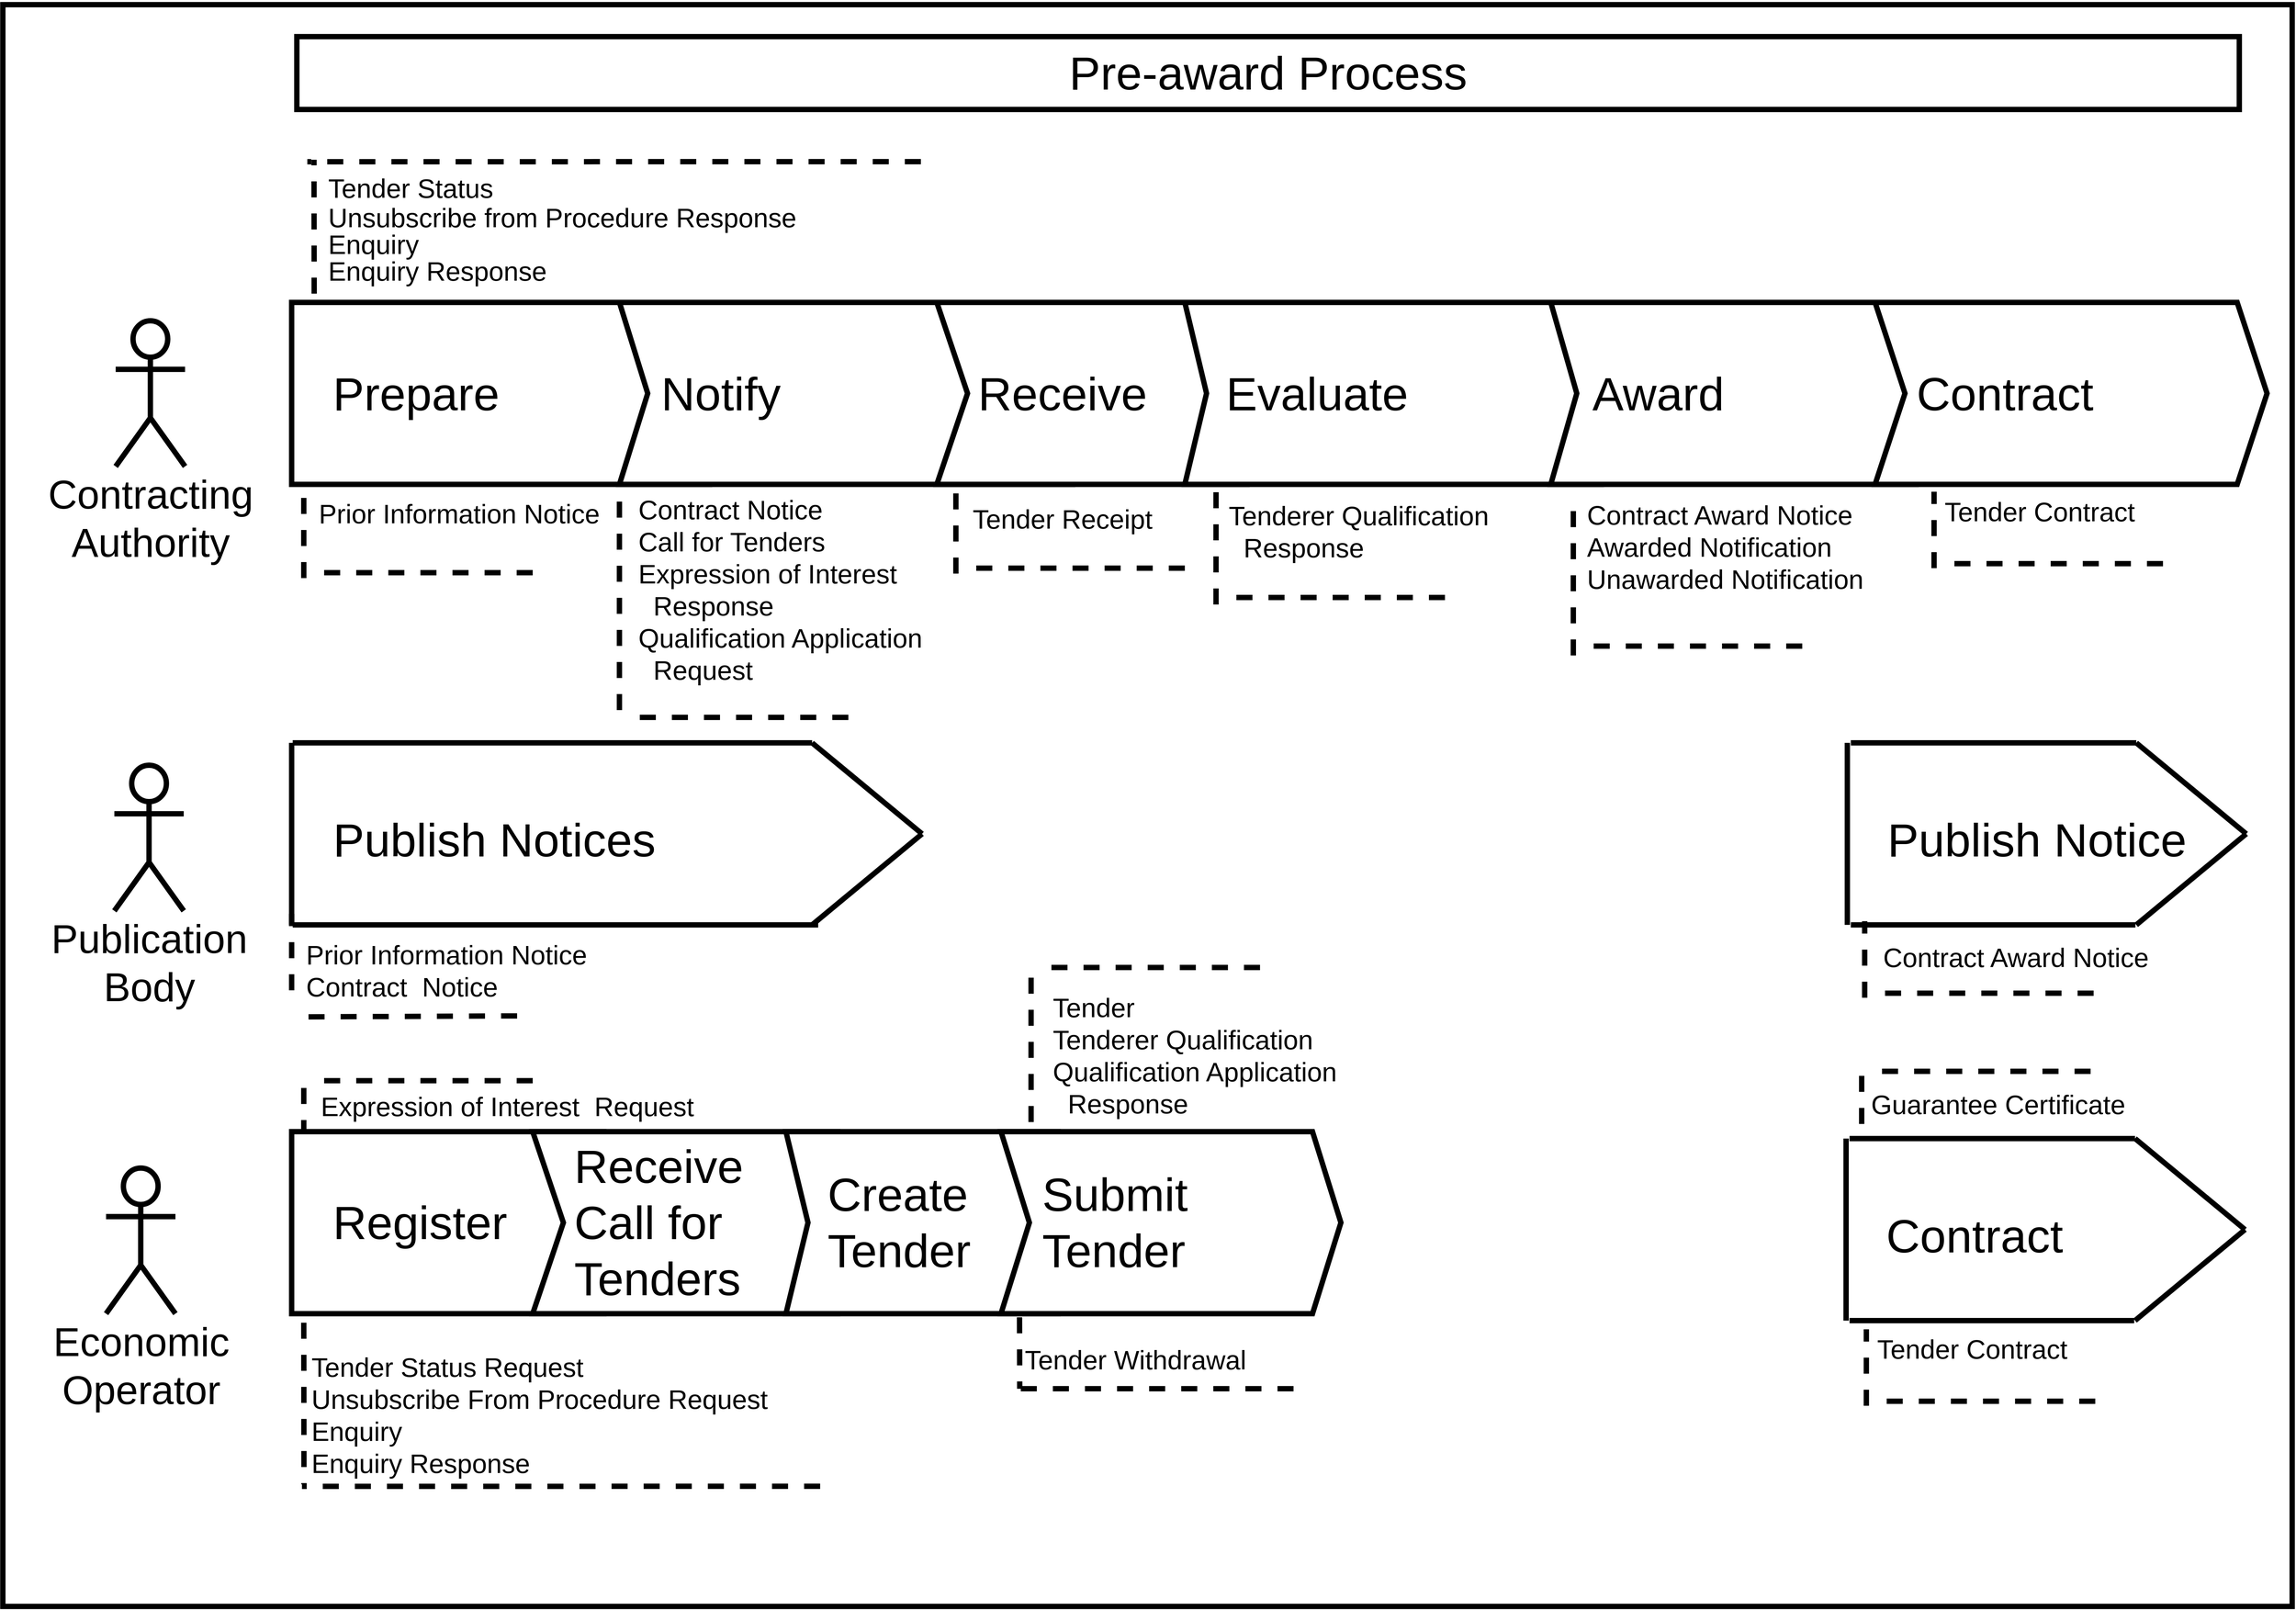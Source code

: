 <mxfile version="13.0.3" type="device"><diagram id="BgmOVUaYgXnzVTndWvs_" name="Page-1"><mxGraphModel dx="4020" dy="3016" grid="0" gridSize="10" guides="0" tooltips="1" connect="0" arrows="0" fold="1" page="0" pageScale="1" pageWidth="200" pageHeight="400" math="0" shadow="0"><root><mxCell id="0"/><mxCell id="1" parent="0"/><mxCell id="N6btUIs3AW424fkej8zW-206" value="" style="group" vertex="1" connectable="0" parent="1"><mxGeometry x="1594" y="115.36" width="3424.52" height="2396.64" as="geometry"/></mxCell><mxCell id="N6btUIs3AW424fkej8zW-104" value="" style="group" vertex="1" connectable="0" parent="N6btUIs3AW424fkej8zW-206"><mxGeometry width="3424.52" height="2396.64" as="geometry"/></mxCell><mxCell id="N6btUIs3AW424fkej8zW-105" value="" style="group;strokeWidth=8;" vertex="1" connectable="0" parent="N6btUIs3AW424fkej8zW-104"><mxGeometry width="3424.52" height="2396.64" as="geometry"/></mxCell><mxCell id="N6btUIs3AW424fkej8zW-106" value="" style="group;strokeWidth=8;" vertex="1" connectable="0" parent="N6btUIs3AW424fkej8zW-105"><mxGeometry width="3424.52" height="2396.64" as="geometry"/></mxCell><mxCell id="N6btUIs3AW424fkej8zW-107" value="" style="rounded=0;whiteSpace=wrap;html=1;fillColor=none;container=0;fontStyle=0;fontSize=40;strokeWidth=8;" vertex="1" parent="N6btUIs3AW424fkej8zW-106"><mxGeometry x="1.268" y="6.64" width="3424.52" height="2396.64" as="geometry"/></mxCell><mxCell id="N6btUIs3AW424fkej8zW-108" value="&lt;span style=&quot;font-size: 40px;&quot;&gt;Prior Information Notice&lt;/span&gt;" style="text;html=1;align=left;verticalAlign=middle;resizable=0;points=[];autosize=1;fontSize=40;strokeWidth=8;" vertex="1" parent="N6btUIs3AW424fkej8zW-106"><mxGeometry x="471.535" y="741.526" width="430" height="52" as="geometry"/></mxCell><mxCell id="N6btUIs3AW424fkej8zW-109" value="&lt;p style=&quot;line-height: 110%; font-size: 40px;&quot;&gt;&lt;/p&gt;&lt;div style=&quot;font-size: 40px;&quot;&gt;&lt;font style=&quot;font-size: 40px;&quot;&gt;Contract Notice&lt;/font&gt;&lt;/div&gt;&lt;div style=&quot;font-size: 40px;&quot;&gt;&lt;font style=&quot;font-size: 40px;&quot;&gt;Call for Tenders&lt;/font&gt;&lt;/div&gt;&lt;div style=&quot;font-size: 40px;&quot;&gt;&lt;font style=&quot;font-size: 40px;&quot;&gt;Expression of Interest&lt;/font&gt;&lt;/div&gt;&lt;div style=&quot;font-size: 40px;&quot;&gt;&lt;font style=&quot;font-size: 40px;&quot;&gt;&amp;nbsp; Response&lt;/font&gt;&lt;/div&gt;&lt;div style=&quot;font-size: 40px;&quot;&gt;&lt;font style=&quot;font-size: 40px;&quot;&gt;Qualification Application&lt;/font&gt;&lt;/div&gt;&lt;div style=&quot;font-size: 40px;&quot;&gt;&lt;font style=&quot;font-size: 40px;&quot;&gt;&amp;nbsp; Request&lt;/font&gt;&lt;/div&gt;&lt;p style=&quot;font-size: 40px;&quot;&gt;&lt;/p&gt;" style="text;html=1;align=left;verticalAlign=middle;resizable=0;points=[];autosize=1;fontSize=40;strokeWidth=8;" vertex="1" parent="N6btUIs3AW424fkej8zW-106"><mxGeometry x="950.139" y="695.286" width="435" height="372" as="geometry"/></mxCell><mxCell id="N6btUIs3AW424fkej8zW-110" value="&lt;p style=&quot;line-height: 110%; font-size: 40px;&quot;&gt;&lt;/p&gt;&lt;div style=&quot;font-size: 40px;&quot;&gt;&lt;font style=&quot;font-size: 40px;&quot;&gt;Contract Award Notice&lt;/font&gt;&lt;/div&gt;&lt;div style=&quot;font-size: 40px;&quot;&gt;Awarded Notification&lt;/div&gt;&lt;div style=&quot;font-size: 40px;&quot;&gt;Unawarded Notification&lt;/div&gt;&lt;p style=&quot;font-size: 40px;&quot;&gt;&lt;/p&gt;" style="text;html=1;align=left;verticalAlign=middle;resizable=0;points=[];autosize=1;fontSize=40;strokeWidth=8;" vertex="1" parent="N6btUIs3AW424fkej8zW-106"><mxGeometry x="2369.13" y="703.699" width="424" height="228" as="geometry"/></mxCell><mxCell id="N6btUIs3AW424fkej8zW-111" value="&lt;span style=&quot;font-size: 40px;&quot;&gt;Tender Receipt&lt;br style=&quot;font-size: 40px;&quot;&gt;&lt;/span&gt;" style="text;html=1;align=left;verticalAlign=middle;resizable=0;points=[];autosize=1;fontSize=40;strokeWidth=8;" vertex="1" parent="N6btUIs3AW424fkej8zW-106"><mxGeometry x="1449.726" y="749.933" width="279" height="52" as="geometry"/></mxCell><mxCell id="N6btUIs3AW424fkej8zW-112" value="&lt;p style=&quot;line-height: 110%; font-size: 40px;&quot;&gt;&lt;/p&gt;&lt;div style=&quot;font-size: 40px;&quot;&gt;&lt;span style=&quot;font-size: 40px;&quot;&gt;Expression of Interest&lt;/span&gt;&lt;span style=&quot;font-size: 40px;&quot;&gt;&amp;nbsp; Request&lt;/span&gt;&lt;/div&gt;&lt;p style=&quot;font-size: 40px;&quot;&gt;&lt;/p&gt;" style="text;html=1;align=left;verticalAlign=middle;resizable=0;points=[];autosize=1;fontSize=40;strokeWidth=8;" vertex="1" parent="N6btUIs3AW424fkej8zW-106"><mxGeometry x="474.68" y="1588.644" width="568" height="132" as="geometry"/></mxCell><mxCell id="N6btUIs3AW424fkej8zW-113" value="&lt;p style=&quot;line-height: 110%; font-size: 40px;&quot;&gt;&lt;/p&gt;&lt;div style=&quot;font-size: 40px;&quot;&gt;Tender&lt;/div&gt;&lt;div style=&quot;font-size: 40px;&quot;&gt;Tenderer Qualification&lt;/div&gt;&lt;div style=&quot;font-size: 40px;&quot;&gt;&lt;font style=&quot;font-size: 40px;&quot;&gt;Qualification Application&lt;/font&gt;&lt;/div&gt;&lt;div style=&quot;font-size: 40px;&quot;&gt;&lt;font style=&quot;font-size: 40px;&quot;&gt;&amp;nbsp; Response&lt;/font&gt;&lt;/div&gt;&lt;p style=&quot;font-size: 40px;&quot;&gt;&lt;/p&gt;" style="text;html=1;align=left;verticalAlign=middle;resizable=0;points=[];autosize=1;fontSize=40;strokeWidth=8;" vertex="1" parent="N6btUIs3AW424fkej8zW-106"><mxGeometry x="1570.316" y="1440.642" width="435" height="276" as="geometry"/></mxCell><mxCell id="N6btUIs3AW424fkej8zW-114" value="&lt;span style=&quot;font-size: 40px;&quot;&gt;Guarantee Certificate&lt;br style=&quot;font-size: 40px;&quot;&gt;&lt;/span&gt;" style="text;html=1;align=left;verticalAlign=middle;resizable=0;points=[];autosize=1;fontSize=40;strokeWidth=8;" vertex="1" parent="N6btUIs3AW424fkej8zW-106"><mxGeometry x="2794.207" y="1625.477" width="390" height="52" as="geometry"/></mxCell><mxCell id="N6btUIs3AW424fkej8zW-115" value="&lt;p style=&quot;line-height: 110%; font-size: 40px;&quot;&gt;&lt;/p&gt;&lt;div style=&quot;font-size: 40px;&quot;&gt;&lt;span style=&quot;font-size: 40px;&quot;&gt;Tenderer Qualification&lt;/span&gt;&lt;br style=&quot;font-size: 40px;&quot;&gt;&lt;/div&gt;&lt;div style=&quot;font-size: 40px;&quot;&gt;&lt;font style=&quot;font-size: 40px;&quot;&gt;&amp;nbsp; Response&lt;/font&gt;&lt;/div&gt;&lt;p style=&quot;font-size: 40px;&quot;&gt;&lt;/p&gt;" style="text;html=1;align=left;verticalAlign=middle;resizable=0;points=[];autosize=1;fontSize=40;strokeWidth=8;" vertex="1" parent="N6btUIs3AW424fkej8zW-106"><mxGeometry x="1832.81" y="704.75" width="399" height="180" as="geometry"/></mxCell><mxCell id="N6btUIs3AW424fkej8zW-116" value="&lt;p style=&quot;line-height: 110% ; font-size: 40px&quot;&gt;&lt;/p&gt;&lt;div style=&quot;font-size: 40px&quot;&gt;Tender Status Request&lt;/div&gt;&lt;div style=&quot;font-size: 40px&quot;&gt;Unsubscribe From Procedure Request&lt;/div&gt;&lt;div style=&quot;font-size: 40px&quot;&gt;Enquiry&lt;/div&gt;&lt;div style=&quot;font-size: 40px&quot;&gt;Enquiry Response&lt;/div&gt;&lt;p style=&quot;font-size: 40px&quot;&gt;&lt;/p&gt;" style="text;html=1;align=left;verticalAlign=middle;resizable=0;points=[];autosize=1;fontSize=40;strokeWidth=8;" vertex="1" parent="N6btUIs3AW424fkej8zW-106"><mxGeometry x="460.698" y="1978.643" width="693" height="276" as="geometry"/></mxCell><mxCell id="N6btUIs3AW424fkej8zW-117" value="Pre-award Process" style="rounded=0;whiteSpace=wrap;html=1;fillColor=none;gradientColor=none;fontSize=70;strokeWidth=8;" vertex="1" parent="N6btUIs3AW424fkej8zW-106"><mxGeometry x="441.037" y="54.469" width="2905.653" height="108.938" as="geometry"/></mxCell><mxCell id="N6btUIs3AW424fkej8zW-118" value="Contracting&lt;br style=&quot;font-size: 60px;&quot;&gt;Authority" style="shape=umlActor;verticalLabelPosition=bottom;labelBackgroundColor=#ffffff;verticalAlign=top;html=1;outlineConnect=0;fillColor=none;gradientColor=none;fontSize=60;strokeWidth=8;" vertex="1" parent="N6btUIs3AW424fkej8zW-106"><mxGeometry x="170.055" y="479.635" width="103.773" height="217.876" as="geometry"/></mxCell><mxCell id="N6btUIs3AW424fkej8zW-119" value="Publication&lt;br style=&quot;font-size: 60px;&quot;&gt;Body" style="shape=umlActor;verticalLabelPosition=bottom;labelBackgroundColor=#ffffff;verticalAlign=top;html=1;outlineConnect=0;fillColor=none;gradientColor=none;fontSize=60;strokeWidth=8;" vertex="1" parent="N6btUIs3AW424fkej8zW-106"><mxGeometry x="168.065" y="1144.64" width="103.773" height="217.876" as="geometry"/></mxCell><mxCell id="N6btUIs3AW424fkej8zW-120" value="Economic&lt;br style=&quot;font-size: 60px;&quot;&gt;Operator" style="shape=umlActor;verticalLabelPosition=bottom;labelBackgroundColor=#ffffff;verticalAlign=top;html=1;outlineConnect=0;fillColor=none;gradientColor=none;fontSize=60;strokeWidth=8;" vertex="1" parent="N6btUIs3AW424fkej8zW-106"><mxGeometry x="155.66" y="1747.365" width="103.773" height="217.876" as="geometry"/></mxCell><mxCell id="N6btUIs3AW424fkej8zW-121" value="Prepare" style="shape=step;perimeter=stepPerimeter;whiteSpace=wrap;html=1;fixedSize=1;fillColor=#ffffff;gradientColor=none;size=0;fontStyle=0;fontSize=70;align=left;spacingLeft=60;strokeWidth=8;" vertex="1" parent="N6btUIs3AW424fkej8zW-106"><mxGeometry x="433.254" y="452.093" width="625.234" height="272.345" as="geometry"/></mxCell><mxCell id="N6btUIs3AW424fkej8zW-122" value="Notify" style="shape=step;perimeter=stepPerimeter;whiteSpace=wrap;html=1;fixedSize=1;fillColor=#ffffff;gradientColor=none;fontSize=70;align=left;spacingLeft=60;size=42.298;strokeWidth=8;" vertex="1" parent="N6btUIs3AW424fkej8zW-106"><mxGeometry x="923.583" y="452.093" width="721.225" height="272.345" as="geometry"/></mxCell><mxCell id="N6btUIs3AW424fkej8zW-123" value="Receive" style="shape=step;perimeter=stepPerimeter;whiteSpace=wrap;html=1;fixedSize=1;fillColor=#ffffff;gradientColor=none;fontSize=70;align=left;spacingLeft=60;size=45.951;strokeWidth=8;" vertex="1" parent="N6btUIs3AW424fkej8zW-106"><mxGeometry x="1398.346" y="452.093" width="511.084" height="272.345" as="geometry"/></mxCell><mxCell id="N6btUIs3AW424fkej8zW-124" value="Evaluate" style="shape=step;perimeter=stepPerimeter;whiteSpace=wrap;html=1;fixedSize=1;fillColor=#ffffff;gradientColor=none;fontSize=70;align=left;spacingLeft=60;size=32.478;strokeWidth=8;" vertex="1" parent="N6btUIs3AW424fkej8zW-106"><mxGeometry x="1769.335" y="452.093" width="656.366" height="272.345" as="geometry"/></mxCell><mxCell id="N6btUIs3AW424fkej8zW-125" value="Award" style="shape=step;perimeter=stepPerimeter;whiteSpace=wrap;html=1;fixedSize=1;fillColor=#ffffff;gradientColor=none;fontSize=70;align=left;spacingLeft=60;size=38.919;strokeWidth=8;" vertex="1" parent="N6btUIs3AW424fkej8zW-106"><mxGeometry x="2316.74" y="452.093" width="586.319" height="272.345" as="geometry"/></mxCell><mxCell id="N6btUIs3AW424fkej8zW-126" value="Publish Notices " style="group;verticalAlign=middle;align=left;spacingLeft=60;fontSize=70;strokeWidth=8;" vertex="1" connectable="0" parent="N6btUIs3AW424fkej8zW-106"><mxGeometry x="433.254" y="1111.169" width="943.04" height="272.345" as="geometry"/></mxCell><mxCell id="N6btUIs3AW424fkej8zW-127" value="" style="group;fontSize=70;align=left;spacingLeft=60;strokeWidth=8;" vertex="1" connectable="0" parent="N6btUIs3AW424fkej8zW-126"><mxGeometry width="943.04" height="272.345" as="geometry"/></mxCell><mxCell id="N6btUIs3AW424fkej8zW-128" value="" style="group;fontSize=70;align=left;spacingLeft=60;strokeWidth=8;" vertex="1" connectable="0" parent="N6btUIs3AW424fkej8zW-127"><mxGeometry width="943.04" height="272.345" as="geometry"/></mxCell><mxCell id="N6btUIs3AW424fkej8zW-129" value="" style="endArrow=none;html=1;fontSize=70;align=left;spacingLeft=60;strokeWidth=8;" edge="1" parent="N6btUIs3AW424fkej8zW-128"><mxGeometry width="50" height="50" relative="1" as="geometry"><mxPoint y="272.345" as="sourcePoint"/><mxPoint as="targetPoint"/></mxGeometry></mxCell><mxCell id="N6btUIs3AW424fkej8zW-130" value="" style="endArrow=none;html=1;fontSize=70;align=left;spacingLeft=60;strokeWidth=8;" edge="1" parent="N6btUIs3AW424fkej8zW-128"><mxGeometry width="50" height="50" relative="1" as="geometry"><mxPoint x="778.575" y="272.345" as="sourcePoint"/><mxPoint x="943.04" y="136.173" as="targetPoint"/></mxGeometry></mxCell><mxCell id="N6btUIs3AW424fkej8zW-131" value="" style="endArrow=none;html=1;fontSize=70;align=left;spacingLeft=60;strokeWidth=8;" edge="1" parent="N6btUIs3AW424fkej8zW-128"><mxGeometry width="50" height="50" relative="1" as="geometry"><mxPoint x="778.575" as="sourcePoint"/><mxPoint x="943.04" y="136.173" as="targetPoint"/></mxGeometry></mxCell><mxCell id="N6btUIs3AW424fkej8zW-132" value="" style="endArrow=none;html=1;fontSize=70;align=left;spacingLeft=60;strokeWidth=8;" edge="1" parent="N6btUIs3AW424fkej8zW-128"><mxGeometry width="50" height="50" relative="1" as="geometry"><mxPoint x="1.572" as="sourcePoint"/><mxPoint x="778.575" as="targetPoint"/></mxGeometry></mxCell><mxCell id="N6btUIs3AW424fkej8zW-133" value="" style="endArrow=none;html=1;fontStyle=0;jumpSize=6;fontSize=70;align=left;spacingLeft=60;strokeWidth=8;" edge="1" parent="N6btUIs3AW424fkej8zW-128"><mxGeometry width="50" height="50" relative="1" as="geometry"><mxPoint x="1.572" y="272.345" as="sourcePoint"/><mxPoint x="787.64" y="272.345" as="targetPoint"/></mxGeometry></mxCell><mxCell id="N6btUIs3AW424fkej8zW-134" value="Register" style="shape=step;perimeter=stepPerimeter;whiteSpace=wrap;html=1;fixedSize=1;fillColor=#ffffff;gradientColor=none;size=0;fontStyle=0;fontSize=70;align=left;spacingLeft=60;strokeWidth=8;" vertex="1" parent="N6btUIs3AW424fkej8zW-106"><mxGeometry x="433.254" y="1692.896" width="466.98" height="272.345" as="geometry"/></mxCell><mxCell id="N6btUIs3AW424fkej8zW-135" value="Receive&lt;br style=&quot;font-size: 70px;&quot;&gt;Call for&lt;br style=&quot;font-size: 70px;&quot;&gt;Tenders" style="shape=step;perimeter=stepPerimeter;whiteSpace=wrap;html=1;fixedSize=1;fillColor=#ffffff;gradientColor=none;fontSize=70;align=left;spacingLeft=60;size=45.89;strokeWidth=8;" vertex="1" parent="N6btUIs3AW424fkej8zW-106"><mxGeometry x="793.866" y="1692.896" width="503.301" height="272.345" as="geometry"/></mxCell><mxCell id="N6btUIs3AW424fkej8zW-136" value="Create&lt;br style=&quot;font-size: 70px;&quot;&gt;Tender" style="shape=step;perimeter=stepPerimeter;whiteSpace=wrap;html=1;fixedSize=1;fillColor=#ffffff;gradientColor=none;fontSize=70;align=left;spacingLeft=60;size=33.001;strokeWidth=8;" vertex="1" parent="N6btUIs3AW424fkej8zW-106"><mxGeometry x="1172.639" y="1692.896" width="441.037" height="272.345" as="geometry"/></mxCell><mxCell id="N6btUIs3AW424fkej8zW-137" value="Submit&lt;br style=&quot;font-size: 70px;&quot;&gt;Tender" style="shape=step;perimeter=stepPerimeter;whiteSpace=wrap;html=1;fixedSize=1;fillColor=#ffffff;gradientColor=none;fontSize=70;align=left;spacingLeft=60;size=42.493;strokeWidth=8;" vertex="1" parent="N6btUIs3AW424fkej8zW-106"><mxGeometry x="1494.336" y="1692.896" width="508.489" height="272.345" as="geometry"/></mxCell><mxCell id="N6btUIs3AW424fkej8zW-138" value="Publish Notice" style="group;align=left;spacing=0;spacingLeft=60;fontSize=70;verticalAlign=middle;strokeWidth=8;" vertex="1" connectable="0" parent="N6btUIs3AW424fkej8zW-106"><mxGeometry x="2760.371" y="1111.169" width="596.697" height="272.345" as="geometry"/></mxCell><mxCell id="N6btUIs3AW424fkej8zW-139" value="" style="endArrow=none;html=1;fontSize=70;align=left;spacingLeft=60;strokeWidth=8;" edge="1" parent="N6btUIs3AW424fkej8zW-138"><mxGeometry width="50" height="50" relative="1" as="geometry"><mxPoint y="272.345" as="sourcePoint"/><mxPoint as="targetPoint"/></mxGeometry></mxCell><mxCell id="N6btUIs3AW424fkej8zW-140" value="" style="endArrow=none;html=1;fontSize=70;align=left;spacingLeft=60;strokeWidth=8;" edge="1" parent="N6btUIs3AW424fkej8zW-138"><mxGeometry width="50" height="50" relative="1" as="geometry"><mxPoint x="432.231" y="272.345" as="sourcePoint"/><mxPoint x="596.697" y="136.173" as="targetPoint"/></mxGeometry></mxCell><mxCell id="N6btUIs3AW424fkej8zW-141" value="" style="endArrow=none;html=1;fontSize=70;align=left;spacingLeft=60;strokeWidth=8;" edge="1" parent="N6btUIs3AW424fkej8zW-138"><mxGeometry width="50" height="50" relative="1" as="geometry"><mxPoint x="432.231" as="sourcePoint"/><mxPoint x="596.697" y="136.173" as="targetPoint"/></mxGeometry></mxCell><mxCell id="N6btUIs3AW424fkej8zW-142" value="" style="endArrow=none;html=1;fontSize=70;align=left;spacingLeft=60;strokeWidth=8;" edge="1" parent="N6btUIs3AW424fkej8zW-138"><mxGeometry width="50" height="50" relative="1" as="geometry"><mxPoint x="5.189" as="sourcePoint"/><mxPoint x="432.231" as="targetPoint"/></mxGeometry></mxCell><mxCell id="N6btUIs3AW424fkej8zW-143" value="" style="endArrow=none;html=1;fontStyle=0;jumpSize=6;fontSize=70;align=left;spacingLeft=60;strokeWidth=8;" edge="1" parent="N6btUIs3AW424fkej8zW-138"><mxGeometry width="50" height="50" relative="1" as="geometry"><mxPoint x="5.189" y="272.345" as="sourcePoint"/><mxPoint x="430.919" y="272.345" as="targetPoint"/></mxGeometry></mxCell><mxCell id="N6btUIs3AW424fkej8zW-144" value="&lt;font style=&quot;font-size: 40px; line-height: 100%;&quot;&gt;Tender Status&lt;br style=&quot;font-size: 40px;&quot;&gt;&lt;div style=&quot;font-size: 40px;&quot;&gt;&lt;span style=&quot;font-size: 40px;&quot;&gt;Unsubscribe from Procedure Response&lt;/span&gt;&lt;/div&gt;&lt;div style=&quot;font-size: 40px;&quot;&gt;&lt;span style=&quot;font-size: 40px;&quot;&gt;Enquiry&lt;/span&gt;&lt;/div&gt;&lt;div style=&quot;font-size: 40px;&quot;&gt;&lt;span style=&quot;font-size: 40px;&quot;&gt;Enquiry Response&lt;/span&gt;&lt;/div&gt;&lt;/font&gt;" style="text;html=1;align=left;verticalAlign=middle;resizable=0;points=[];autosize=1;fontSize=40;strokeWidth=8;" vertex="1" parent="N6btUIs3AW424fkej8zW-106"><mxGeometry x="485.667" y="254.638" width="710" height="172" as="geometry"/></mxCell><mxCell id="N6btUIs3AW424fkej8zW-145" value="&lt;span style=&quot;font-size: 40px;&quot;&gt;Tender Contract&lt;/span&gt;" style="text;html=1;align=left;verticalAlign=middle;resizable=0;points=[];autosize=1;fontSize=40;strokeWidth=8;" vertex="1" parent="N6btUIs3AW424fkej8zW-106"><mxGeometry x="2904.405" y="738.379" width="295" height="52" as="geometry"/></mxCell><mxCell id="N6btUIs3AW424fkej8zW-146" value="" style="group;fontSize=40;strokeWidth=8;" vertex="1" connectable="0" parent="N6btUIs3AW424fkej8zW-106"><mxGeometry x="451.414" y="725.801" width="342.452" height="138.896" as="geometry"/></mxCell><mxCell id="N6btUIs3AW424fkej8zW-147" value="" style="endArrow=none;dashed=1;html=1;fontSize=40;strokeWidth=8;" edge="1" parent="N6btUIs3AW424fkej8zW-146"><mxGeometry width="50" height="50" relative="1" as="geometry"><mxPoint y="138.896" as="sourcePoint"/><mxPoint as="targetPoint"/></mxGeometry></mxCell><mxCell id="N6btUIs3AW424fkej8zW-148" value="" style="endArrow=none;dashed=1;html=1;fontSize=40;strokeWidth=8;" edge="1" parent="N6btUIs3AW424fkej8zW-146"><mxGeometry width="50" height="50" relative="1" as="geometry"><mxPoint x="342.452" y="130.726" as="sourcePoint"/><mxPoint x="10.377" y="130.726" as="targetPoint"/></mxGeometry></mxCell><mxCell id="N6btUIs3AW424fkej8zW-150" value="" style="group;fontSize=40;strokeWidth=8;" vertex="1" connectable="0" parent="N6btUIs3AW424fkej8zW-106"><mxGeometry x="2350.466" y="740.78" width="342.452" height="239.664" as="geometry"/></mxCell><mxCell id="N6btUIs3AW424fkej8zW-151" value="" style="endArrow=none;dashed=1;html=1;fontSize=40;strokeWidth=8;" edge="1" parent="N6btUIs3AW424fkej8zW-150"><mxGeometry width="50" height="50" relative="1" as="geometry"><mxPoint y="239.664" as="sourcePoint"/><mxPoint as="targetPoint"/></mxGeometry></mxCell><mxCell id="N6btUIs3AW424fkej8zW-152" value="" style="endArrow=none;dashed=1;html=1;fontSize=40;strokeWidth=8;" edge="1" parent="N6btUIs3AW424fkej8zW-150"><mxGeometry width="50" height="50" relative="1" as="geometry"><mxPoint x="342.452" y="225.566" as="sourcePoint"/><mxPoint x="10.377" y="225.566" as="targetPoint"/></mxGeometry></mxCell><mxCell id="N6btUIs3AW424fkej8zW-154" value="" style="group;fontSize=40;strokeWidth=8;" vertex="1" connectable="0" parent="N6btUIs3AW424fkej8zW-106"><mxGeometry x="466.98" y="199.301" width="342.452" height="239.664" as="geometry"/></mxCell><mxCell id="N6btUIs3AW424fkej8zW-155" value="" style="endArrow=none;dashed=1;html=1;fontSize=40;strokeWidth=8;" edge="1" parent="N6btUIs3AW424fkej8zW-154"><mxGeometry width="50" height="50" relative="1" as="geometry"><mxPoint y="239.664" as="sourcePoint"/><mxPoint x="-0.292" y="39.339" as="targetPoint"/></mxGeometry></mxCell><mxCell id="N6btUIs3AW424fkej8zW-157" value="" style="group;fontSize=40;strokeWidth=8;" vertex="1" connectable="0" parent="N6btUIs3AW424fkej8zW-106"><mxGeometry x="2890.087" y="735.333" width="342.452" height="114.385" as="geometry"/></mxCell><mxCell id="N6btUIs3AW424fkej8zW-158" value="" style="endArrow=none;dashed=1;html=1;fontSize=40;strokeWidth=8;" edge="1" parent="N6btUIs3AW424fkej8zW-157"><mxGeometry width="50" height="50" relative="1" as="geometry"><mxPoint y="114.385" as="sourcePoint"/><mxPoint as="targetPoint"/></mxGeometry></mxCell><mxCell id="N6btUIs3AW424fkej8zW-159" value="" style="endArrow=none;dashed=1;html=1;fontSize=40;strokeWidth=8;" edge="1" parent="N6btUIs3AW424fkej8zW-157"><mxGeometry width="50" height="50" relative="1" as="geometry"><mxPoint x="342.452" y="107.657" as="sourcePoint"/><mxPoint x="10.377" y="107.657" as="targetPoint"/></mxGeometry></mxCell><mxCell id="N6btUIs3AW424fkej8zW-161" value="" style="group;fontSize=40;strokeWidth=8;" vertex="1" connectable="0" parent="N6btUIs3AW424fkej8zW-106"><mxGeometry x="1426.883" y="718.992" width="342.452" height="138.896" as="geometry"/></mxCell><mxCell id="N6btUIs3AW424fkej8zW-162" value="" style="endArrow=none;dashed=1;html=1;fontSize=40;strokeWidth=8;" edge="1" parent="N6btUIs3AW424fkej8zW-161"><mxGeometry width="50" height="50" relative="1" as="geometry"><mxPoint y="138.896" as="sourcePoint"/><mxPoint as="targetPoint"/></mxGeometry></mxCell><mxCell id="N6btUIs3AW424fkej8zW-163" value="" style="endArrow=none;dashed=1;html=1;fontSize=40;strokeWidth=8;" edge="1" parent="N6btUIs3AW424fkej8zW-161"><mxGeometry width="50" height="50" relative="1" as="geometry"><mxPoint x="342.452" y="130.726" as="sourcePoint"/><mxPoint x="10.377" y="130.726" as="targetPoint"/></mxGeometry></mxCell><mxCell id="N6btUIs3AW424fkej8zW-165" value="" style="group;fontSize=40;strokeWidth=8;" vertex="1" connectable="0" parent="N6btUIs3AW424fkej8zW-106"><mxGeometry x="1816.033" y="724.439" width="342.452" height="179.748" as="geometry"/></mxCell><mxCell id="N6btUIs3AW424fkej8zW-166" value="" style="endArrow=none;dashed=1;html=1;fontSize=40;strokeWidth=8;" edge="1" parent="N6btUIs3AW424fkej8zW-165"><mxGeometry width="50" height="50" relative="1" as="geometry"><mxPoint y="179.748" as="sourcePoint"/><mxPoint as="targetPoint"/></mxGeometry></mxCell><mxCell id="N6btUIs3AW424fkej8zW-167" value="" style="endArrow=none;dashed=1;html=1;fontSize=40;strokeWidth=8;" edge="1" parent="N6btUIs3AW424fkej8zW-165"><mxGeometry width="50" height="50" relative="1" as="geometry"><mxPoint x="342.452" y="169.175" as="sourcePoint"/><mxPoint x="10.377" y="169.175" as="targetPoint"/></mxGeometry></mxCell><mxCell id="N6btUIs3AW424fkej8zW-169" value="" style="group;fontSize=40;strokeWidth=8;" vertex="1" connectable="0" parent="N6btUIs3AW424fkej8zW-106"><mxGeometry x="923.583" y="724.439" width="342.452" height="370.39" as="geometry"/></mxCell><mxCell id="N6btUIs3AW424fkej8zW-170" value="" style="endArrow=none;dashed=1;html=1;fontSize=40;strokeWidth=8;" edge="1" parent="N6btUIs3AW424fkej8zW-169"><mxGeometry width="50" height="50" relative="1" as="geometry"><mxPoint y="337.708" as="sourcePoint"/><mxPoint as="targetPoint"/></mxGeometry></mxCell><mxCell id="N6btUIs3AW424fkej8zW-171" value="" style="endArrow=none;dashed=1;html=1;fontSize=70;align=left;spacingLeft=60;strokeWidth=8;" edge="1" parent="N6btUIs3AW424fkej8zW-169"><mxGeometry width="50" height="50" relative="1" as="geometry"><mxPoint x="342.452" y="348.602" as="sourcePoint"/><mxPoint x="10.377" y="348.602" as="targetPoint"/></mxGeometry></mxCell><mxCell id="N6btUIs3AW424fkej8zW-173" value="" style="group;fontSize=40;strokeWidth=8;" vertex="1" connectable="0" parent="N6btUIs3AW424fkej8zW-106"><mxGeometry x="1539.351" y="1447.225" width="342.452" height="234.217" as="geometry"/></mxCell><mxCell id="N6btUIs3AW424fkej8zW-174" value="" style="endArrow=none;dashed=1;html=1;fontStyle=4;fontSize=40;strokeWidth=8;" edge="1" parent="N6btUIs3AW424fkej8zW-173"><mxGeometry width="50" height="50" relative="1" as="geometry"><mxPoint y="15.328" as="sourcePoint"/><mxPoint y="234.217" as="targetPoint"/></mxGeometry></mxCell><mxCell id="N6btUIs3AW424fkej8zW-175" value="" style="endArrow=none;dashed=1;html=1;fontSize=70;align=left;spacingLeft=60;strokeWidth=8;" edge="1" parent="N6btUIs3AW424fkej8zW-173"><mxGeometry width="50" height="50" relative="1" as="geometry"><mxPoint x="342.452" as="sourcePoint"/><mxPoint x="10.377" as="targetPoint"/></mxGeometry></mxCell><mxCell id="N6btUIs3AW424fkej8zW-176" value="" style="group;fontSize=40;strokeWidth=8;" vertex="1" connectable="0" parent="N6btUIs3AW424fkej8zW-106"><mxGeometry x="451.414" y="1487.029" width="342.452" height="141.978" as="geometry"/></mxCell><mxCell id="N6btUIs3AW424fkej8zW-177" value="" style="endArrow=none;dashed=1;html=1;fontStyle=4;fontSize=40;strokeWidth=8;" edge="1" parent="N6btUIs3AW424fkej8zW-176"><mxGeometry width="50" height="50" relative="1" as="geometry"><mxPoint y="140.504" as="sourcePoint"/><mxPoint y="206.248" as="targetPoint"/></mxGeometry></mxCell><mxCell id="N6btUIs3AW424fkej8zW-178" value="" style="endArrow=none;dashed=1;html=1;fontSize=40;strokeWidth=8;" edge="1" parent="N6btUIs3AW424fkej8zW-176"><mxGeometry width="50" height="50" relative="1" as="geometry"><mxPoint x="342.452" y="129.633" as="sourcePoint"/><mxPoint x="10.377" y="129.633" as="targetPoint"/><Array as="points"><mxPoint x="176.415" y="129.61"/></Array></mxGeometry></mxCell><mxCell id="N6btUIs3AW424fkej8zW-179" value="" style="group;fontSize=40;strokeWidth=8;" vertex="1" connectable="0" parent="N6btUIs3AW424fkej8zW-106"><mxGeometry x="451.414" y="2014.263" width="425.471" height="283.239" as="geometry"/></mxCell><mxCell id="N6btUIs3AW424fkej8zW-180" value="" style="endArrow=none;dashed=1;html=1;fontStyle=4;fontSize=40;strokeWidth=8;" edge="1" parent="N6btUIs3AW424fkej8zW-179"><mxGeometry width="50" height="50" relative="1" as="geometry"><mxPoint y="-35.463" as="sourcePoint"/><mxPoint x="0.293" y="206.377" as="targetPoint"/></mxGeometry></mxCell><mxCell id="N6btUIs3AW424fkej8zW-181" value="Contract" style="shape=step;perimeter=stepPerimeter;whiteSpace=wrap;html=1;fixedSize=1;fillColor=#ffffff;gradientColor=none;fontSize=70;align=left;spacingLeft=60;size=44.685;strokeWidth=8;" vertex="1" parent="N6btUIs3AW424fkej8zW-106"><mxGeometry x="2801.88" y="452.093" width="586.319" height="272.345" as="geometry"/></mxCell><mxCell id="N6btUIs3AW424fkej8zW-184" value="" style="endArrow=none;dashed=1;html=1;fontSize=40;strokeWidth=8;" edge="1" parent="N6btUIs3AW424fkej8zW-106"><mxGeometry width="50" height="50" relative="1" as="geometry"><mxPoint x="3128.766" y="1485.725" as="sourcePoint"/><mxPoint x="2796.691" y="1485.725" as="targetPoint"/></mxGeometry></mxCell><mxCell id="N6btUIs3AW424fkej8zW-185" value="" style="endArrow=none;dashed=1;html=1;fontSize=40;strokeWidth=8;" edge="1" parent="N6btUIs3AW424fkej8zW-106"><mxGeometry width="50" height="50" relative="1" as="geometry"><mxPoint x="2786.314" y="1492.453" as="sourcePoint"/><mxPoint x="2786.314" y="1378.068" as="targetPoint"/></mxGeometry></mxCell><mxCell id="N6btUIs3AW424fkej8zW-186" value="&lt;span style=&quot;font-size: 40px;&quot;&gt;Contract Award Notice&lt;/span&gt;" style="text;html=1;align=left;verticalAlign=middle;resizable=0;points=[];autosize=1;fontSize=40;strokeWidth=8;" vertex="1" parent="N6btUIs3AW424fkej8zW-106"><mxGeometry x="2812.042" y="1405.678" width="407" height="52" as="geometry"/></mxCell><mxCell id="N6btUIs3AW424fkej8zW-187" value="" style="endArrow=none;dashed=1;html=1;fontSize=40;strokeWidth=8;" edge="1" parent="N6btUIs3AW424fkej8zW-106"><mxGeometry width="50" height="50" relative="1" as="geometry"><mxPoint x="770.517" y="1519.713" as="sourcePoint"/><mxPoint x="441.037" y="1521.213" as="targetPoint"/></mxGeometry></mxCell><mxCell id="N6btUIs3AW424fkej8zW-188" value="" style="endArrow=none;dashed=1;html=1;fontSize=40;strokeWidth=8;" edge="1" parent="N6btUIs3AW424fkej8zW-106"><mxGeometry width="50" height="50" relative="1" as="geometry"><mxPoint x="433.254" y="1481.341" as="sourcePoint"/><mxPoint x="433.254" y="1366.956" as="targetPoint"/></mxGeometry></mxCell><mxCell id="N6btUIs3AW424fkej8zW-189" value="&lt;span style=&quot;font-size: 40px;&quot;&gt;Prior Information Notice&lt;br style=&quot;font-size: 40px;&quot;&gt;Contract&amp;nbsp; Notice&lt;/span&gt;" style="text;html=1;align=left;verticalAlign=middle;resizable=0;points=[];autosize=1;fontSize=40;strokeWidth=8;" vertex="1" parent="N6btUIs3AW424fkej8zW-106"><mxGeometry x="452.64" y="1401.475" width="430" height="100" as="geometry"/></mxCell><mxCell id="N6btUIs3AW424fkej8zW-190" value="Contract" style="group;align=left;spacing=0;spacingLeft=60;fontSize=70;verticalAlign=middle;strokeWidth=8;" vertex="1" connectable="0" parent="N6btUIs3AW424fkej8zW-106"><mxGeometry x="2758.513" y="1703.236" width="596.697" height="272.345" as="geometry"/></mxCell><mxCell id="N6btUIs3AW424fkej8zW-191" value="" style="endArrow=none;html=1;fontSize=70;align=left;spacingLeft=60;strokeWidth=8;" edge="1" parent="N6btUIs3AW424fkej8zW-190"><mxGeometry width="50" height="50" relative="1" as="geometry"><mxPoint y="272.345" as="sourcePoint"/><mxPoint as="targetPoint"/></mxGeometry></mxCell><mxCell id="N6btUIs3AW424fkej8zW-192" value="" style="endArrow=none;html=1;fontSize=70;align=left;spacingLeft=60;strokeWidth=8;" edge="1" parent="N6btUIs3AW424fkej8zW-190"><mxGeometry width="50" height="50" relative="1" as="geometry"><mxPoint x="432.231" y="272.345" as="sourcePoint"/><mxPoint x="596.697" y="136.173" as="targetPoint"/></mxGeometry></mxCell><mxCell id="N6btUIs3AW424fkej8zW-193" value="" style="endArrow=none;html=1;fontSize=70;align=left;spacingLeft=60;strokeWidth=8;" edge="1" parent="N6btUIs3AW424fkej8zW-190"><mxGeometry width="50" height="50" relative="1" as="geometry"><mxPoint x="432.231" as="sourcePoint"/><mxPoint x="596.697" y="136.173" as="targetPoint"/></mxGeometry></mxCell><mxCell id="N6btUIs3AW424fkej8zW-194" value="" style="endArrow=none;html=1;fontSize=70;align=left;spacingLeft=60;strokeWidth=8;" edge="1" parent="N6btUIs3AW424fkej8zW-190"><mxGeometry width="50" height="50" relative="1" as="geometry"><mxPoint x="5.189" as="sourcePoint"/><mxPoint x="432.231" as="targetPoint"/></mxGeometry></mxCell><mxCell id="N6btUIs3AW424fkej8zW-195" value="" style="endArrow=none;html=1;fontStyle=0;jumpSize=6;fontSize=70;align=left;spacingLeft=60;strokeWidth=8;" edge="1" parent="N6btUIs3AW424fkej8zW-190"><mxGeometry width="50" height="50" relative="1" as="geometry"><mxPoint x="5.189" y="272.345" as="sourcePoint"/><mxPoint x="430.919" y="272.345" as="targetPoint"/></mxGeometry></mxCell><mxCell id="N6btUIs3AW424fkej8zW-196" value="" style="endArrow=none;dashed=1;html=1;fontSize=40;strokeWidth=8;" edge="1" parent="N6btUIs3AW424fkej8zW-106"><mxGeometry width="50" height="50" relative="1" as="geometry"><mxPoint x="3124.251" y="1602.641" as="sourcePoint"/><mxPoint x="2792.176" y="1602.641" as="targetPoint"/></mxGeometry></mxCell><mxCell id="N6btUIs3AW424fkej8zW-197" value="" style="endArrow=none;dashed=1;html=1;fontStyle=4;fontSize=40;strokeWidth=8;" edge="1" parent="N6btUIs3AW424fkej8zW-106"><mxGeometry width="50" height="50" relative="1" as="geometry"><mxPoint x="2781.799" y="1609.439" as="sourcePoint"/><mxPoint x="2781.799" y="1706.514" as="targetPoint"/></mxGeometry></mxCell><mxCell id="N6btUIs3AW424fkej8zW-198" value="" style="endArrow=none;dashed=1;html=1;fontSize=40;strokeWidth=8;exitX=0.401;exitY=0.098;exitDx=0;exitDy=0;exitPerimeter=0;" edge="1" parent="N6btUIs3AW424fkej8zW-106" source="N6btUIs3AW424fkej8zW-107"><mxGeometry width="50" height="50" relative="1" as="geometry"><mxPoint x="788.778" y="241.637" as="sourcePoint"/><mxPoint x="456.703" y="241.637" as="targetPoint"/></mxGeometry></mxCell><mxCell id="N6btUIs3AW424fkej8zW-199" value="" style="endArrow=none;dashed=1;html=1;fontSize=70;align=left;spacingLeft=60;strokeWidth=8;exitX=0.357;exitY=0.925;exitDx=0;exitDy=0;exitPerimeter=0;" edge="1" parent="N6btUIs3AW424fkej8zW-106" source="N6btUIs3AW424fkej8zW-107"><mxGeometry width="50" height="50" relative="1" as="geometry"><mxPoint x="861.284" y="2223.643" as="sourcePoint"/><mxPoint x="448.707" y="2223.643" as="targetPoint"/></mxGeometry></mxCell><mxCell id="N6btUIs3AW424fkej8zW-200" value="" style="endArrow=none;dashed=1;html=1;fontStyle=4;fontSize=40;strokeWidth=8;" edge="1" parent="N6btUIs3AW424fkej8zW-106"><mxGeometry width="50" height="50" relative="1" as="geometry"><mxPoint x="1522.079" y="1970.64" as="sourcePoint"/><mxPoint x="1522.372" y="2077.64" as="targetPoint"/></mxGeometry></mxCell><mxCell id="N6btUIs3AW424fkej8zW-201" value="" style="endArrow=none;dashed=1;html=1;fontSize=70;align=left;spacingLeft=60;strokeWidth=8;" edge="1" parent="N6btUIs3AW424fkej8zW-106"><mxGeometry width="50" height="50" relative="1" as="geometry"><mxPoint x="1931.949" y="2077.483" as="sourcePoint"/><mxPoint x="1519.372" y="2077.483" as="targetPoint"/></mxGeometry></mxCell><mxCell id="N6btUIs3AW424fkej8zW-202" value="&lt;p style=&quot;line-height: 110% ; font-size: 40px&quot;&gt;&lt;/p&gt;&lt;div style=&quot;font-size: 40px&quot;&gt;&lt;span&gt;Tender Withdrawal&lt;/span&gt;&lt;br&gt;&lt;/div&gt;&lt;div style=&quot;font-size: 40px&quot;&gt;&lt;br&gt;&lt;/div&gt;&lt;p style=&quot;font-size: 40px&quot;&gt;&lt;/p&gt;" style="text;html=1;align=left;verticalAlign=middle;resizable=0;points=[];autosize=1;fontSize=40;strokeWidth=8;" vertex="1" parent="N6btUIs3AW424fkej8zW-106"><mxGeometry x="1528.367" y="1967.643" width="341" height="180" as="geometry"/></mxCell><mxCell id="N6btUIs3AW424fkej8zW-203" value="&lt;span style=&quot;font-size: 40px;&quot;&gt;Tender Contract&lt;/span&gt;" style="text;html=1;align=left;verticalAlign=middle;resizable=0;points=[];autosize=1;fontSize=40;strokeWidth=8;" vertex="1" parent="N6btUIs3AW424fkej8zW-106"><mxGeometry x="2803.112" y="1991.689" width="295" height="52" as="geometry"/></mxCell><mxCell id="N6btUIs3AW424fkej8zW-204" value="" style="endArrow=none;dashed=1;html=1;fontSize=40;strokeWidth=8;" edge="1" parent="N6btUIs3AW424fkej8zW-106"><mxGeometry width="50" height="50" relative="1" as="geometry"><mxPoint x="2788.794" y="2103.028" as="sourcePoint"/><mxPoint x="2788.794" y="1988.643" as="targetPoint"/></mxGeometry></mxCell><mxCell id="N6btUIs3AW424fkej8zW-205" value="" style="endArrow=none;dashed=1;html=1;fontSize=40;strokeWidth=8;" edge="1" parent="N6btUIs3AW424fkej8zW-106"><mxGeometry width="50" height="50" relative="1" as="geometry"><mxPoint x="3131.246" y="2096.299" as="sourcePoint"/><mxPoint x="2799.171" y="2096.299" as="targetPoint"/></mxGeometry></mxCell></root></mxGraphModel></diagram></mxfile>